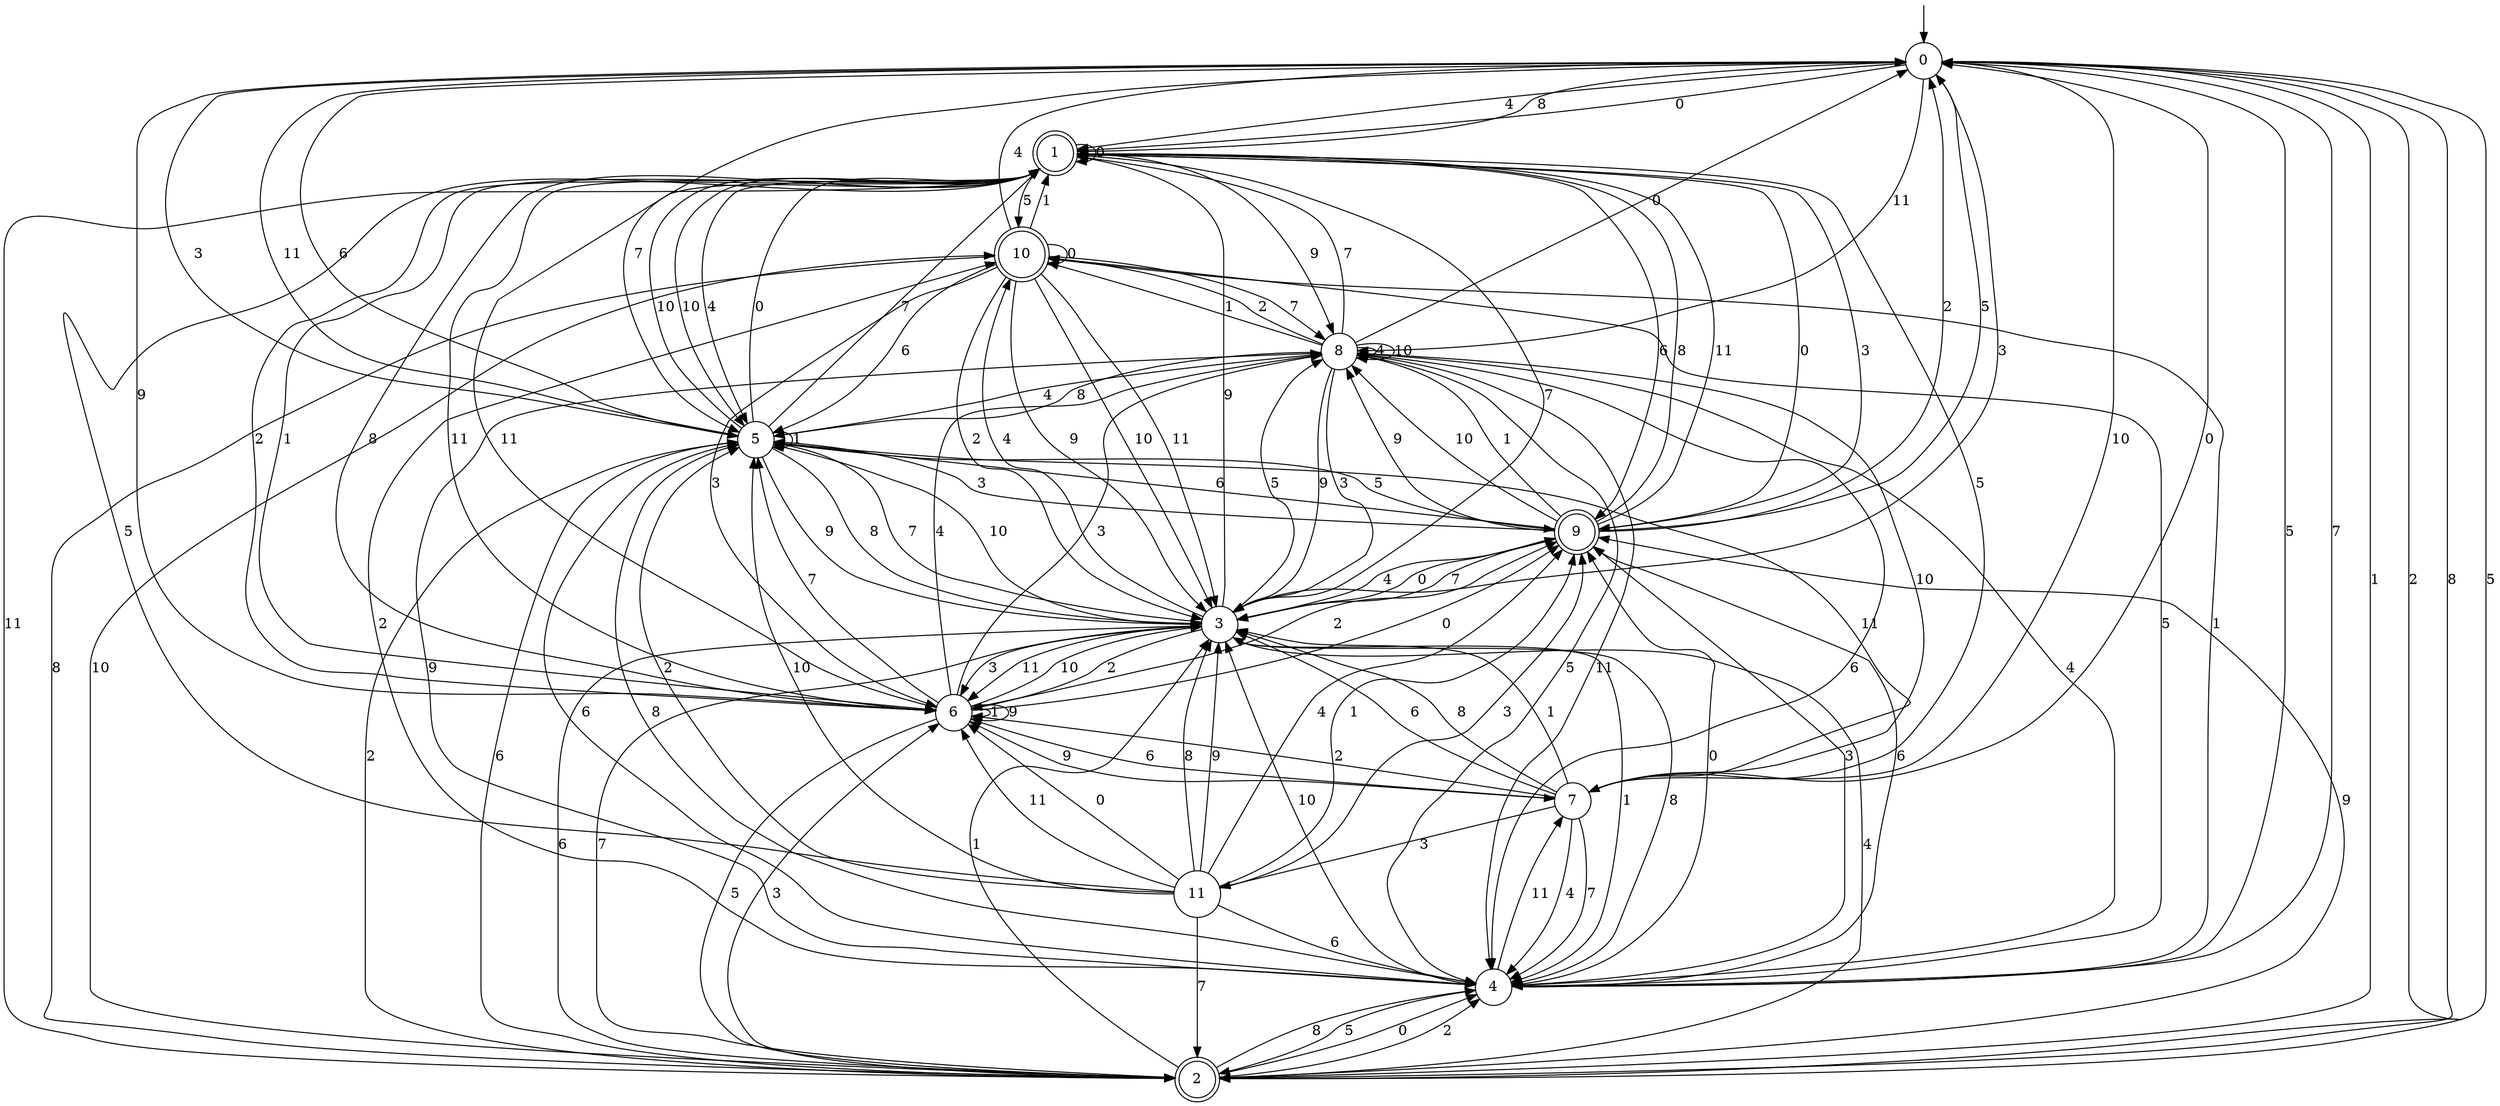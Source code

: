 digraph g {

	s0 [shape="circle" label="0"];
	s1 [shape="doublecircle" label="1"];
	s2 [shape="doublecircle" label="2"];
	s3 [shape="circle" label="3"];
	s4 [shape="circle" label="4"];
	s5 [shape="circle" label="5"];
	s6 [shape="circle" label="6"];
	s7 [shape="circle" label="7"];
	s8 [shape="circle" label="8"];
	s9 [shape="doublecircle" label="9"];
	s10 [shape="doublecircle" label="10"];
	s11 [shape="circle" label="11"];
	s0 -> s1 [label="0"];
	s0 -> s2 [label="1"];
	s0 -> s2 [label="2"];
	s0 -> s3 [label="3"];
	s0 -> s1 [label="4"];
	s0 -> s4 [label="5"];
	s0 -> s5 [label="6"];
	s0 -> s5 [label="7"];
	s0 -> s2 [label="8"];
	s0 -> s6 [label="9"];
	s0 -> s7 [label="10"];
	s0 -> s8 [label="11"];
	s1 -> s1 [label="0"];
	s1 -> s6 [label="1"];
	s1 -> s6 [label="2"];
	s1 -> s9 [label="3"];
	s1 -> s5 [label="4"];
	s1 -> s10 [label="5"];
	s1 -> s9 [label="6"];
	s1 -> s3 [label="7"];
	s1 -> s0 [label="8"];
	s1 -> s8 [label="9"];
	s1 -> s5 [label="10"];
	s1 -> s6 [label="11"];
	s2 -> s4 [label="0"];
	s2 -> s3 [label="1"];
	s2 -> s4 [label="2"];
	s2 -> s6 [label="3"];
	s2 -> s3 [label="4"];
	s2 -> s0 [label="5"];
	s2 -> s5 [label="6"];
	s2 -> s3 [label="7"];
	s2 -> s4 [label="8"];
	s2 -> s9 [label="9"];
	s2 -> s10 [label="10"];
	s2 -> s1 [label="11"];
	s3 -> s9 [label="0"];
	s3 -> s4 [label="1"];
	s3 -> s6 [label="2"];
	s3 -> s6 [label="3"];
	s3 -> s10 [label="4"];
	s3 -> s8 [label="5"];
	s3 -> s2 [label="6"];
	s3 -> s5 [label="7"];
	s3 -> s4 [label="8"];
	s3 -> s1 [label="9"];
	s3 -> s5 [label="10"];
	s3 -> s6 [label="11"];
	s4 -> s9 [label="0"];
	s4 -> s10 [label="1"];
	s4 -> s10 [label="2"];
	s4 -> s9 [label="3"];
	s4 -> s8 [label="4"];
	s4 -> s2 [label="5"];
	s4 -> s9 [label="6"];
	s4 -> s0 [label="7"];
	s4 -> s5 [label="8"];
	s4 -> s8 [label="9"];
	s4 -> s3 [label="10"];
	s4 -> s7 [label="11"];
	s5 -> s1 [label="0"];
	s5 -> s5 [label="1"];
	s5 -> s2 [label="2"];
	s5 -> s0 [label="3"];
	s5 -> s8 [label="4"];
	s5 -> s9 [label="5"];
	s5 -> s4 [label="6"];
	s5 -> s1 [label="7"];
	s5 -> s3 [label="8"];
	s5 -> s3 [label="9"];
	s5 -> s1 [label="10"];
	s5 -> s0 [label="11"];
	s6 -> s9 [label="0"];
	s6 -> s6 [label="1"];
	s6 -> s9 [label="2"];
	s6 -> s8 [label="3"];
	s6 -> s8 [label="4"];
	s6 -> s2 [label="5"];
	s6 -> s7 [label="6"];
	s6 -> s5 [label="7"];
	s6 -> s1 [label="8"];
	s6 -> s6 [label="9"];
	s6 -> s3 [label="10"];
	s6 -> s1 [label="11"];
	s7 -> s0 [label="0"];
	s7 -> s3 [label="1"];
	s7 -> s6 [label="2"];
	s7 -> s11 [label="3"];
	s7 -> s4 [label="4"];
	s7 -> s1 [label="5"];
	s7 -> s3 [label="6"];
	s7 -> s4 [label="7"];
	s7 -> s3 [label="8"];
	s7 -> s6 [label="9"];
	s7 -> s8 [label="10"];
	s7 -> s5 [label="11"];
	s8 -> s0 [label="0"];
	s8 -> s10 [label="1"];
	s8 -> s10 [label="2"];
	s8 -> s3 [label="3"];
	s8 -> s8 [label="4"];
	s8 -> s4 [label="5"];
	s8 -> s4 [label="6"];
	s8 -> s1 [label="7"];
	s8 -> s5 [label="8"];
	s8 -> s3 [label="9"];
	s8 -> s8 [label="10"];
	s8 -> s4 [label="11"];
	s9 -> s1 [label="0"];
	s9 -> s8 [label="1"];
	s9 -> s0 [label="2"];
	s9 -> s5 [label="3"];
	s9 -> s3 [label="4"];
	s9 -> s0 [label="5"];
	s9 -> s5 [label="6"];
	s9 -> s3 [label="7"];
	s9 -> s1 [label="8"];
	s9 -> s8 [label="9"];
	s9 -> s8 [label="10"];
	s9 -> s1 [label="11"];
	s10 -> s10 [label="0"];
	s10 -> s1 [label="1"];
	s10 -> s3 [label="2"];
	s10 -> s6 [label="3"];
	s10 -> s0 [label="4"];
	s10 -> s4 [label="5"];
	s10 -> s5 [label="6"];
	s10 -> s8 [label="7"];
	s10 -> s2 [label="8"];
	s10 -> s3 [label="9"];
	s10 -> s3 [label="10"];
	s10 -> s3 [label="11"];
	s11 -> s6 [label="0"];
	s11 -> s9 [label="1"];
	s11 -> s5 [label="2"];
	s11 -> s9 [label="3"];
	s11 -> s9 [label="4"];
	s11 -> s1 [label="5"];
	s11 -> s4 [label="6"];
	s11 -> s2 [label="7"];
	s11 -> s3 [label="8"];
	s11 -> s3 [label="9"];
	s11 -> s5 [label="10"];
	s11 -> s6 [label="11"];

__start0 [label="" shape="none" width="0" height="0"];
__start0 -> s0;

}
